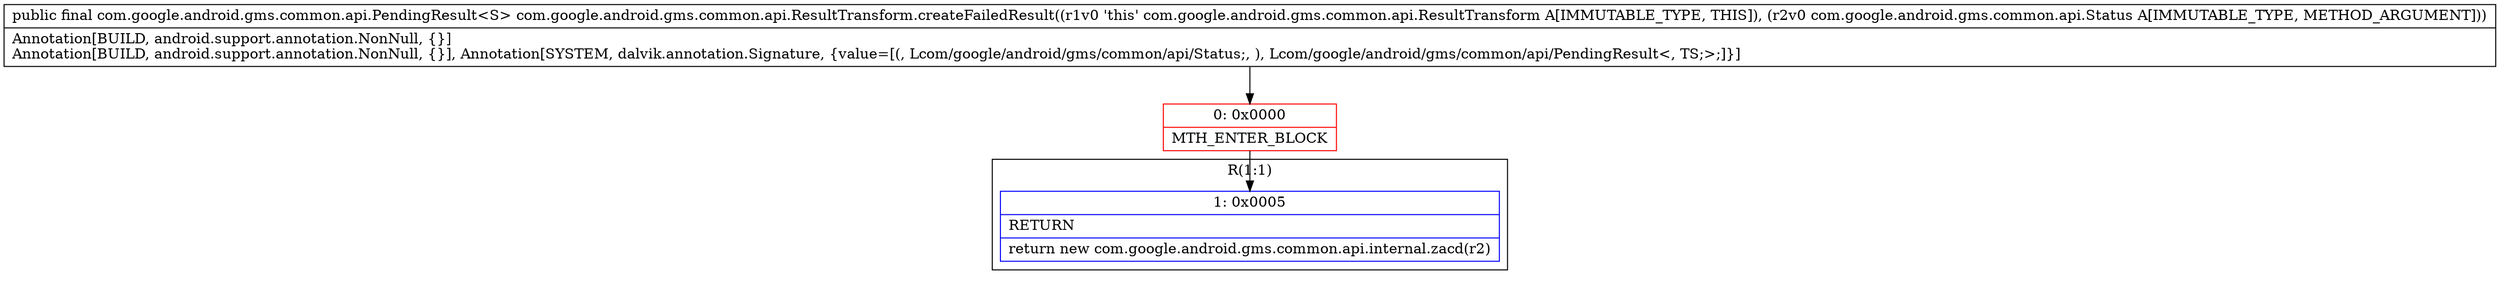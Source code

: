 digraph "CFG forcom.google.android.gms.common.api.ResultTransform.createFailedResult(Lcom\/google\/android\/gms\/common\/api\/Status;)Lcom\/google\/android\/gms\/common\/api\/PendingResult;" {
subgraph cluster_Region_173835967 {
label = "R(1:1)";
node [shape=record,color=blue];
Node_1 [shape=record,label="{1\:\ 0x0005|RETURN\l|return new com.google.android.gms.common.api.internal.zacd(r2)\l}"];
}
Node_0 [shape=record,color=red,label="{0\:\ 0x0000|MTH_ENTER_BLOCK\l}"];
MethodNode[shape=record,label="{public final com.google.android.gms.common.api.PendingResult\<S\> com.google.android.gms.common.api.ResultTransform.createFailedResult((r1v0 'this' com.google.android.gms.common.api.ResultTransform A[IMMUTABLE_TYPE, THIS]), (r2v0 com.google.android.gms.common.api.Status A[IMMUTABLE_TYPE, METHOD_ARGUMENT]))  | Annotation[BUILD, android.support.annotation.NonNull, \{\}]\lAnnotation[BUILD, android.support.annotation.NonNull, \{\}], Annotation[SYSTEM, dalvik.annotation.Signature, \{value=[(, Lcom\/google\/android\/gms\/common\/api\/Status;, ), Lcom\/google\/android\/gms\/common\/api\/PendingResult\<, TS;\>;]\}]\l}"];
MethodNode -> Node_0;
Node_0 -> Node_1;
}


